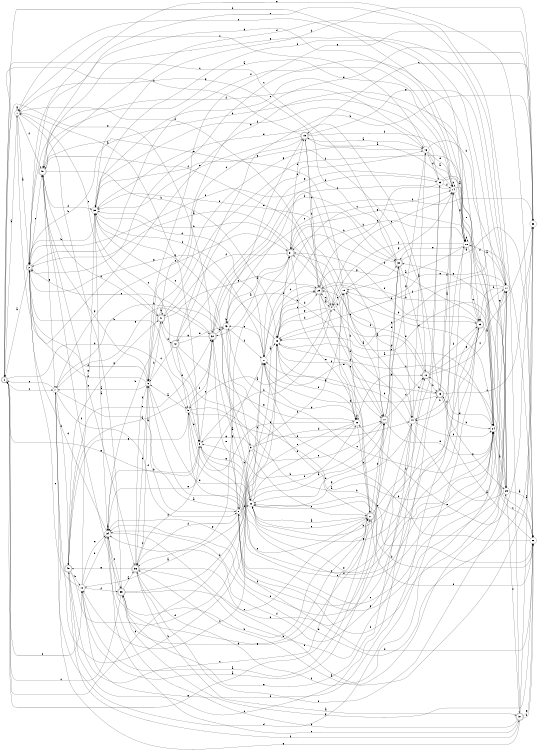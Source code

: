 digraph n37_9 {
__start0 [label="" shape="none"];

rankdir=LR;
size="8,5";

s0 [style="rounded,filled", color="black", fillcolor="white" shape="doublecircle", label="0"];
s1 [style="filled", color="black", fillcolor="white" shape="circle", label="1"];
s2 [style="rounded,filled", color="black", fillcolor="white" shape="doublecircle", label="2"];
s3 [style="filled", color="black", fillcolor="white" shape="circle", label="3"];
s4 [style="filled", color="black", fillcolor="white" shape="circle", label="4"];
s5 [style="filled", color="black", fillcolor="white" shape="circle", label="5"];
s6 [style="filled", color="black", fillcolor="white" shape="circle", label="6"];
s7 [style="filled", color="black", fillcolor="white" shape="circle", label="7"];
s8 [style="filled", color="black", fillcolor="white" shape="circle", label="8"];
s9 [style="filled", color="black", fillcolor="white" shape="circle", label="9"];
s10 [style="filled", color="black", fillcolor="white" shape="circle", label="10"];
s11 [style="rounded,filled", color="black", fillcolor="white" shape="doublecircle", label="11"];
s12 [style="rounded,filled", color="black", fillcolor="white" shape="doublecircle", label="12"];
s13 [style="rounded,filled", color="black", fillcolor="white" shape="doublecircle", label="13"];
s14 [style="filled", color="black", fillcolor="white" shape="circle", label="14"];
s15 [style="rounded,filled", color="black", fillcolor="white" shape="doublecircle", label="15"];
s16 [style="filled", color="black", fillcolor="white" shape="circle", label="16"];
s17 [style="filled", color="black", fillcolor="white" shape="circle", label="17"];
s18 [style="filled", color="black", fillcolor="white" shape="circle", label="18"];
s19 [style="filled", color="black", fillcolor="white" shape="circle", label="19"];
s20 [style="filled", color="black", fillcolor="white" shape="circle", label="20"];
s21 [style="rounded,filled", color="black", fillcolor="white" shape="doublecircle", label="21"];
s22 [style="filled", color="black", fillcolor="white" shape="circle", label="22"];
s23 [style="rounded,filled", color="black", fillcolor="white" shape="doublecircle", label="23"];
s24 [style="filled", color="black", fillcolor="white" shape="circle", label="24"];
s25 [style="filled", color="black", fillcolor="white" shape="circle", label="25"];
s26 [style="filled", color="black", fillcolor="white" shape="circle", label="26"];
s27 [style="filled", color="black", fillcolor="white" shape="circle", label="27"];
s28 [style="filled", color="black", fillcolor="white" shape="circle", label="28"];
s29 [style="rounded,filled", color="black", fillcolor="white" shape="doublecircle", label="29"];
s30 [style="rounded,filled", color="black", fillcolor="white" shape="doublecircle", label="30"];
s31 [style="rounded,filled", color="black", fillcolor="white" shape="doublecircle", label="31"];
s32 [style="rounded,filled", color="black", fillcolor="white" shape="doublecircle", label="32"];
s33 [style="filled", color="black", fillcolor="white" shape="circle", label="33"];
s34 [style="filled", color="black", fillcolor="white" shape="circle", label="34"];
s35 [style="rounded,filled", color="black", fillcolor="white" shape="doublecircle", label="35"];
s36 [style="rounded,filled", color="black", fillcolor="white" shape="doublecircle", label="36"];
s37 [style="rounded,filled", color="black", fillcolor="white" shape="doublecircle", label="37"];
s38 [style="filled", color="black", fillcolor="white" shape="circle", label="38"];
s39 [style="filled", color="black", fillcolor="white" shape="circle", label="39"];
s40 [style="rounded,filled", color="black", fillcolor="white" shape="doublecircle", label="40"];
s41 [style="rounded,filled", color="black", fillcolor="white" shape="doublecircle", label="41"];
s42 [style="rounded,filled", color="black", fillcolor="white" shape="doublecircle", label="42"];
s43 [style="filled", color="black", fillcolor="white" shape="circle", label="43"];
s44 [style="filled", color="black", fillcolor="white" shape="circle", label="44"];
s45 [style="rounded,filled", color="black", fillcolor="white" shape="doublecircle", label="45"];
s0 -> s1 [label="a"];
s0 -> s18 [label="b"];
s0 -> s7 [label="c"];
s0 -> s5 [label="d"];
s0 -> s32 [label="e"];
s0 -> s10 [label="f"];
s0 -> s21 [label="g"];
s1 -> s2 [label="a"];
s1 -> s35 [label="b"];
s1 -> s18 [label="c"];
s1 -> s4 [label="d"];
s1 -> s24 [label="e"];
s1 -> s40 [label="f"];
s1 -> s1 [label="g"];
s2 -> s0 [label="a"];
s2 -> s3 [label="b"];
s2 -> s40 [label="c"];
s2 -> s6 [label="d"];
s2 -> s26 [label="e"];
s2 -> s23 [label="f"];
s2 -> s18 [label="g"];
s3 -> s1 [label="a"];
s3 -> s4 [label="b"];
s3 -> s32 [label="c"];
s3 -> s36 [label="d"];
s3 -> s24 [label="e"];
s3 -> s24 [label="f"];
s3 -> s0 [label="g"];
s4 -> s5 [label="a"];
s4 -> s19 [label="b"];
s4 -> s29 [label="c"];
s4 -> s28 [label="d"];
s4 -> s14 [label="e"];
s4 -> s40 [label="f"];
s4 -> s28 [label="g"];
s5 -> s6 [label="a"];
s5 -> s26 [label="b"];
s5 -> s24 [label="c"];
s5 -> s44 [label="d"];
s5 -> s3 [label="e"];
s5 -> s32 [label="f"];
s5 -> s45 [label="g"];
s6 -> s7 [label="a"];
s6 -> s41 [label="b"];
s6 -> s36 [label="c"];
s6 -> s22 [label="d"];
s6 -> s21 [label="e"];
s6 -> s2 [label="f"];
s6 -> s40 [label="g"];
s7 -> s8 [label="a"];
s7 -> s28 [label="b"];
s7 -> s31 [label="c"];
s7 -> s45 [label="d"];
s7 -> s0 [label="e"];
s7 -> s8 [label="f"];
s7 -> s32 [label="g"];
s8 -> s6 [label="a"];
s8 -> s9 [label="b"];
s8 -> s17 [label="c"];
s8 -> s22 [label="d"];
s8 -> s32 [label="e"];
s8 -> s36 [label="f"];
s8 -> s17 [label="g"];
s9 -> s10 [label="a"];
s9 -> s7 [label="b"];
s9 -> s21 [label="c"];
s9 -> s11 [label="d"];
s9 -> s11 [label="e"];
s9 -> s19 [label="f"];
s9 -> s3 [label="g"];
s10 -> s11 [label="a"];
s10 -> s34 [label="b"];
s10 -> s2 [label="c"];
s10 -> s18 [label="d"];
s10 -> s34 [label="e"];
s10 -> s35 [label="f"];
s10 -> s39 [label="g"];
s11 -> s10 [label="a"];
s11 -> s3 [label="b"];
s11 -> s12 [label="c"];
s11 -> s30 [label="d"];
s11 -> s24 [label="e"];
s11 -> s2 [label="f"];
s11 -> s16 [label="g"];
s12 -> s4 [label="a"];
s12 -> s13 [label="b"];
s12 -> s38 [label="c"];
s12 -> s23 [label="d"];
s12 -> s39 [label="e"];
s12 -> s29 [label="f"];
s12 -> s17 [label="g"];
s13 -> s14 [label="a"];
s13 -> s24 [label="b"];
s13 -> s38 [label="c"];
s13 -> s27 [label="d"];
s13 -> s27 [label="e"];
s13 -> s14 [label="f"];
s13 -> s25 [label="g"];
s14 -> s15 [label="a"];
s14 -> s14 [label="b"];
s14 -> s43 [label="c"];
s14 -> s25 [label="d"];
s14 -> s39 [label="e"];
s14 -> s34 [label="f"];
s14 -> s18 [label="g"];
s15 -> s16 [label="a"];
s15 -> s0 [label="b"];
s15 -> s6 [label="c"];
s15 -> s29 [label="d"];
s15 -> s39 [label="e"];
s15 -> s18 [label="f"];
s15 -> s17 [label="g"];
s16 -> s14 [label="a"];
s16 -> s17 [label="b"];
s16 -> s1 [label="c"];
s16 -> s33 [label="d"];
s16 -> s14 [label="e"];
s16 -> s2 [label="f"];
s16 -> s6 [label="g"];
s17 -> s18 [label="a"];
s17 -> s28 [label="b"];
s17 -> s22 [label="c"];
s17 -> s23 [label="d"];
s17 -> s40 [label="e"];
s17 -> s8 [label="f"];
s17 -> s28 [label="g"];
s18 -> s19 [label="a"];
s18 -> s44 [label="b"];
s18 -> s23 [label="c"];
s18 -> s18 [label="d"];
s18 -> s30 [label="e"];
s18 -> s4 [label="f"];
s18 -> s31 [label="g"];
s19 -> s11 [label="a"];
s19 -> s20 [label="b"];
s19 -> s4 [label="c"];
s19 -> s13 [label="d"];
s19 -> s40 [label="e"];
s19 -> s39 [label="f"];
s19 -> s14 [label="g"];
s20 -> s2 [label="a"];
s20 -> s21 [label="b"];
s20 -> s10 [label="c"];
s20 -> s20 [label="d"];
s20 -> s8 [label="e"];
s20 -> s5 [label="f"];
s20 -> s12 [label="g"];
s21 -> s22 [label="a"];
s21 -> s33 [label="b"];
s21 -> s45 [label="c"];
s21 -> s11 [label="d"];
s21 -> s22 [label="e"];
s21 -> s43 [label="f"];
s21 -> s28 [label="g"];
s22 -> s11 [label="a"];
s22 -> s23 [label="b"];
s22 -> s39 [label="c"];
s22 -> s26 [label="d"];
s22 -> s20 [label="e"];
s22 -> s27 [label="f"];
s22 -> s3 [label="g"];
s23 -> s24 [label="a"];
s23 -> s31 [label="b"];
s23 -> s5 [label="c"];
s23 -> s7 [label="d"];
s23 -> s31 [label="e"];
s23 -> s44 [label="f"];
s23 -> s22 [label="g"];
s24 -> s25 [label="a"];
s24 -> s29 [label="b"];
s24 -> s26 [label="c"];
s24 -> s19 [label="d"];
s24 -> s12 [label="e"];
s24 -> s36 [label="f"];
s24 -> s17 [label="g"];
s25 -> s26 [label="a"];
s25 -> s27 [label="b"];
s25 -> s2 [label="c"];
s25 -> s39 [label="d"];
s25 -> s28 [label="e"];
s25 -> s37 [label="f"];
s25 -> s30 [label="g"];
s26 -> s13 [label="a"];
s26 -> s27 [label="b"];
s26 -> s28 [label="c"];
s26 -> s8 [label="d"];
s26 -> s19 [label="e"];
s26 -> s21 [label="f"];
s26 -> s35 [label="g"];
s27 -> s28 [label="a"];
s27 -> s18 [label="b"];
s27 -> s14 [label="c"];
s27 -> s0 [label="d"];
s27 -> s43 [label="e"];
s27 -> s39 [label="f"];
s27 -> s20 [label="g"];
s28 -> s24 [label="a"];
s28 -> s29 [label="b"];
s28 -> s29 [label="c"];
s28 -> s31 [label="d"];
s28 -> s20 [label="e"];
s28 -> s11 [label="f"];
s28 -> s2 [label="g"];
s29 -> s4 [label="a"];
s29 -> s23 [label="b"];
s29 -> s27 [label="c"];
s29 -> s11 [label="d"];
s29 -> s21 [label="e"];
s29 -> s15 [label="f"];
s29 -> s30 [label="g"];
s30 -> s26 [label="a"];
s30 -> s31 [label="b"];
s30 -> s0 [label="c"];
s30 -> s22 [label="d"];
s30 -> s44 [label="e"];
s30 -> s12 [label="f"];
s30 -> s1 [label="g"];
s31 -> s32 [label="a"];
s31 -> s39 [label="b"];
s31 -> s44 [label="c"];
s31 -> s15 [label="d"];
s31 -> s20 [label="e"];
s31 -> s41 [label="f"];
s31 -> s36 [label="g"];
s32 -> s22 [label="a"];
s32 -> s33 [label="b"];
s32 -> s30 [label="c"];
s32 -> s43 [label="d"];
s32 -> s2 [label="e"];
s32 -> s30 [label="f"];
s32 -> s41 [label="g"];
s33 -> s23 [label="a"];
s33 -> s2 [label="b"];
s33 -> s29 [label="c"];
s33 -> s34 [label="d"];
s33 -> s24 [label="e"];
s33 -> s14 [label="f"];
s33 -> s42 [label="g"];
s34 -> s34 [label="a"];
s34 -> s3 [label="b"];
s34 -> s35 [label="c"];
s34 -> s2 [label="d"];
s34 -> s27 [label="e"];
s34 -> s17 [label="f"];
s34 -> s21 [label="g"];
s35 -> s36 [label="a"];
s35 -> s21 [label="b"];
s35 -> s0 [label="c"];
s35 -> s29 [label="d"];
s35 -> s21 [label="e"];
s35 -> s40 [label="f"];
s35 -> s30 [label="g"];
s36 -> s37 [label="a"];
s36 -> s13 [label="b"];
s36 -> s6 [label="c"];
s36 -> s44 [label="d"];
s36 -> s25 [label="e"];
s36 -> s6 [label="f"];
s36 -> s45 [label="g"];
s37 -> s38 [label="a"];
s37 -> s34 [label="b"];
s37 -> s34 [label="c"];
s37 -> s40 [label="d"];
s37 -> s26 [label="e"];
s37 -> s26 [label="f"];
s37 -> s7 [label="g"];
s38 -> s36 [label="a"];
s38 -> s39 [label="b"];
s38 -> s15 [label="c"];
s38 -> s34 [label="d"];
s38 -> s20 [label="e"];
s38 -> s31 [label="f"];
s38 -> s6 [label="g"];
s39 -> s34 [label="a"];
s39 -> s2 [label="b"];
s39 -> s3 [label="c"];
s39 -> s27 [label="d"];
s39 -> s13 [label="e"];
s39 -> s16 [label="f"];
s39 -> s9 [label="g"];
s40 -> s14 [label="a"];
s40 -> s28 [label="b"];
s40 -> s36 [label="c"];
s40 -> s41 [label="d"];
s40 -> s17 [label="e"];
s40 -> s39 [label="f"];
s40 -> s7 [label="g"];
s41 -> s41 [label="a"];
s41 -> s34 [label="b"];
s41 -> s1 [label="c"];
s41 -> s42 [label="d"];
s41 -> s38 [label="e"];
s41 -> s24 [label="f"];
s41 -> s29 [label="g"];
s42 -> s24 [label="a"];
s42 -> s38 [label="b"];
s42 -> s6 [label="c"];
s42 -> s5 [label="d"];
s42 -> s43 [label="e"];
s42 -> s16 [label="f"];
s42 -> s20 [label="g"];
s43 -> s31 [label="a"];
s43 -> s43 [label="b"];
s43 -> s24 [label="c"];
s43 -> s11 [label="d"];
s43 -> s15 [label="e"];
s43 -> s27 [label="f"];
s43 -> s8 [label="g"];
s44 -> s16 [label="a"];
s44 -> s31 [label="b"];
s44 -> s12 [label="c"];
s44 -> s24 [label="d"];
s44 -> s35 [label="e"];
s44 -> s34 [label="f"];
s44 -> s22 [label="g"];
s45 -> s32 [label="a"];
s45 -> s10 [label="b"];
s45 -> s12 [label="c"];
s45 -> s28 [label="d"];
s45 -> s32 [label="e"];
s45 -> s37 [label="f"];
s45 -> s41 [label="g"];

}